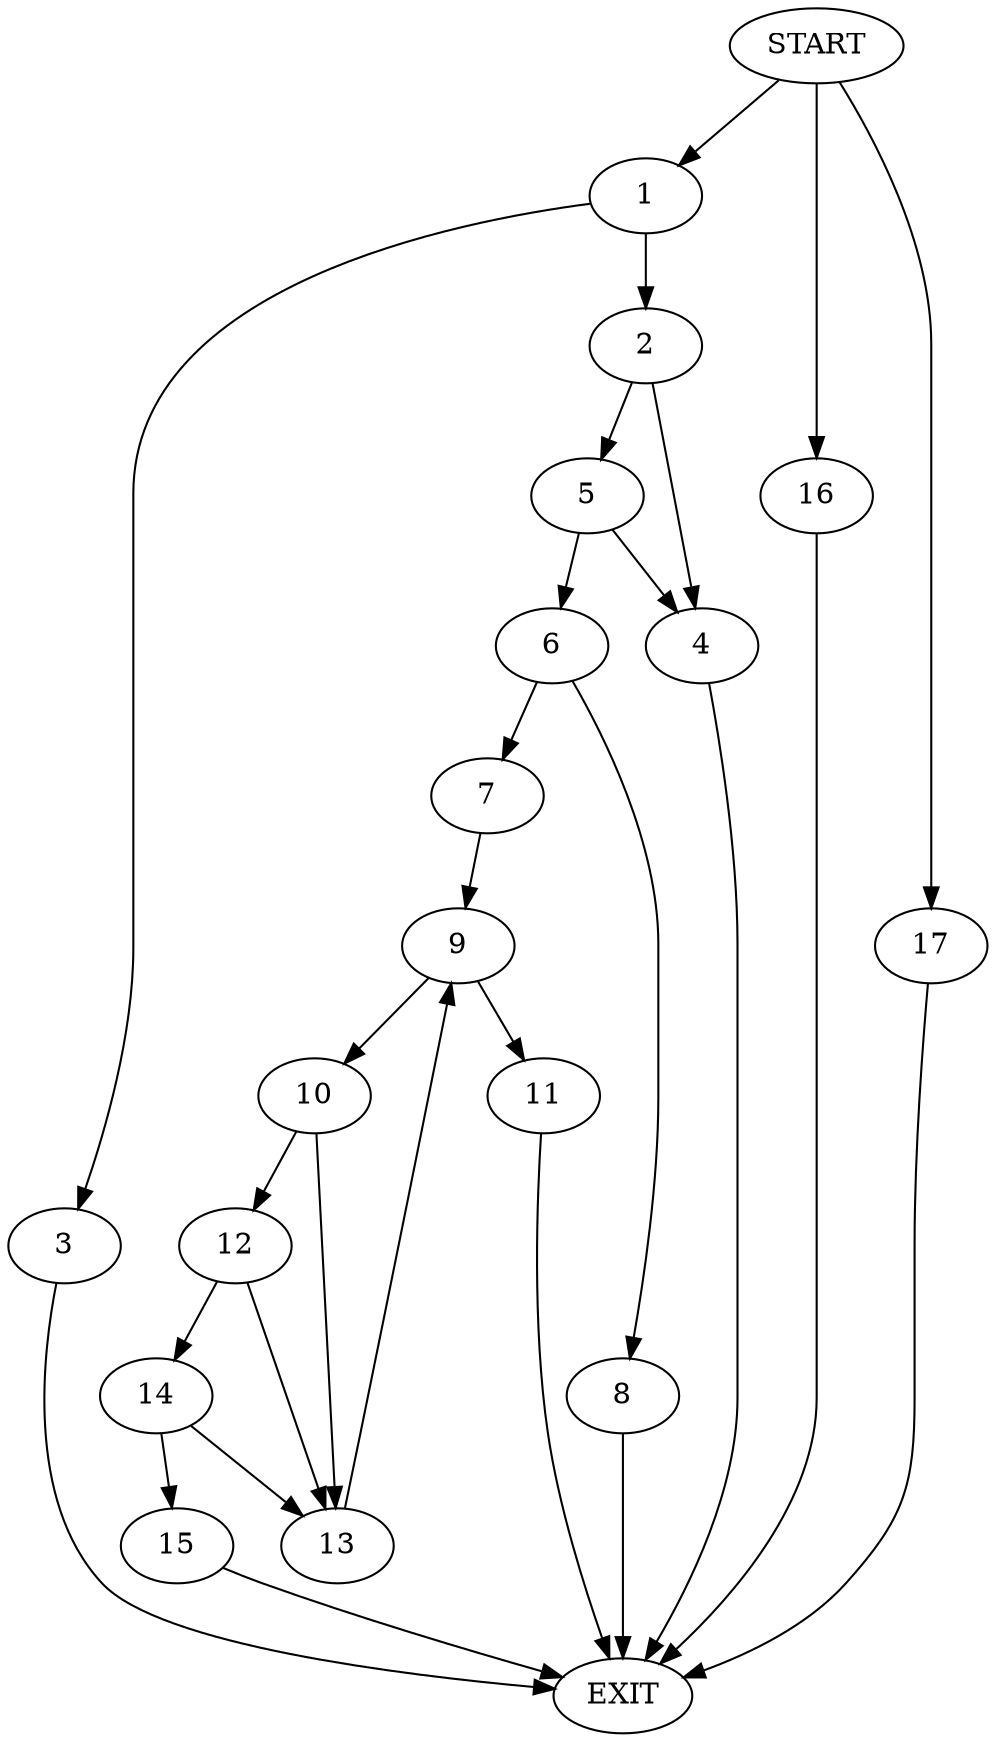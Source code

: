 digraph {
0 [label="START"]
18 [label="EXIT"]
0 -> 1
1 -> 2
1 -> 3
3 -> 18
2 -> 4
2 -> 5
4 -> 18
5 -> 4
5 -> 6
6 -> 7
6 -> 8
8 -> 18
7 -> 9
9 -> 10
9 -> 11
10 -> 12
10 -> 13
11 -> 18
12 -> 14
12 -> 13
13 -> 9
14 -> 13
14 -> 15
15 -> 18
0 -> 16
16 -> 18
0 -> 17
17 -> 18
}
